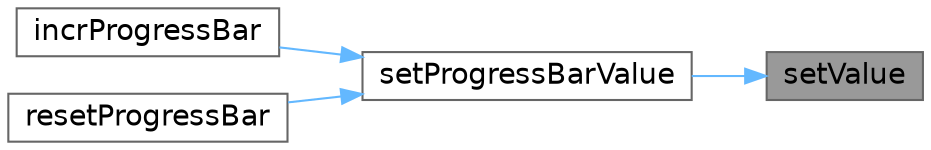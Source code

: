 digraph "setValue"
{
 // LATEX_PDF_SIZE
  bgcolor="transparent";
  edge [fontname=Helvetica,fontsize=14,labelfontname=Helvetica,labelfontsize=14];
  node [fontname=Helvetica,fontsize=14,shape=box,height=0.2,width=0.4];
  rankdir="RL";
  Node1 [id="Node000001",label="setValue",height=0.2,width=0.4,color="gray40", fillcolor="grey60", style="filled", fontcolor="black",tooltip=" "];
  Node1 -> Node2 [id="edge1_Node000001_Node000002",dir="back",color="steelblue1",style="solid",tooltip=" "];
  Node2 [id="Node000002",label="setProgressBarValue",height=0.2,width=0.4,color="grey40", fillcolor="white", style="filled",URL="$db/da5/classWinBinder.html#a6415ca62bd44d43aa169b495ea08fe85",tooltip=" "];
  Node2 -> Node3 [id="edge2_Node000002_Node000003",dir="back",color="steelblue1",style="solid",tooltip=" "];
  Node3 [id="Node000003",label="incrProgressBar",height=0.2,width=0.4,color="grey40", fillcolor="white", style="filled",URL="$db/da5/classWinBinder.html#a3c1a80226ee35ce5d2f04eb5d600d289",tooltip=" "];
  Node2 -> Node4 [id="edge3_Node000002_Node000004",dir="back",color="steelblue1",style="solid",tooltip=" "];
  Node4 [id="Node000004",label="resetProgressBar",height=0.2,width=0.4,color="grey40", fillcolor="white", style="filled",URL="$db/da5/classWinBinder.html#a91006a01cdc70cbe72b7c82211b9e973",tooltip=" "];
}
